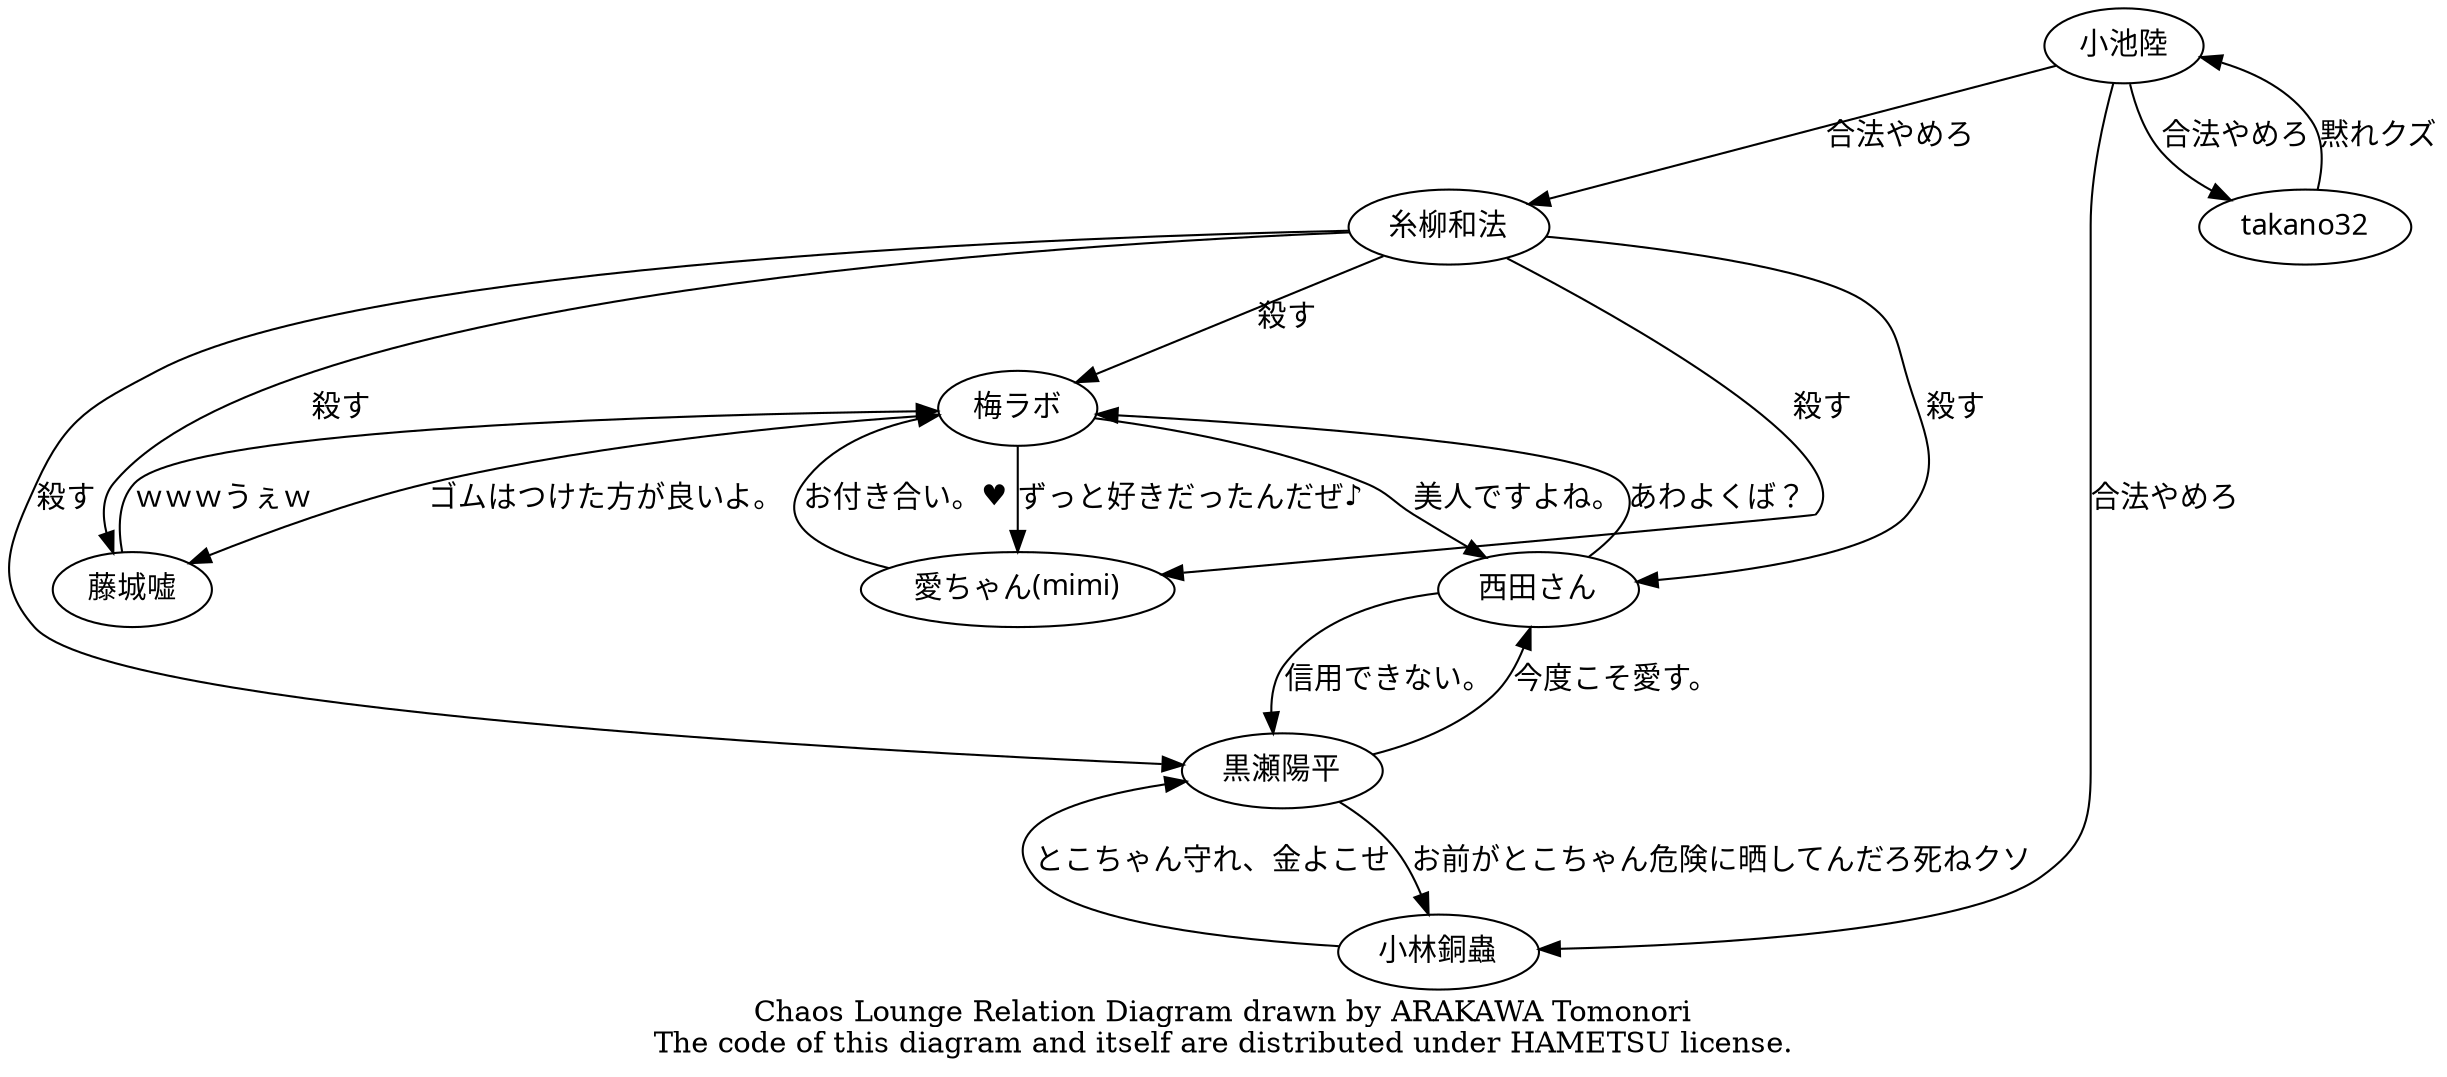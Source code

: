 digraph Chaos {
	node [fontname="MSUIGOTHIC.ttf"];
	梅ラボ   -> 藤城嘘   [label = "ゴムはつけた方が良いよ。"];
  梅ラボ   -> 西田さん [label = "美人ですよね。"];
  梅ラボ -> "愛ちゃん(mimi)" [label = "ずっと好きだったんだぜ♪"];
	藤城嘘   -> 梅ラボ   [label = "ｗｗｗうぇｗ"];
	西田さん -> 梅ラボ   [label = "あわよくば？"];
  西田さん -> 黒瀬陽平 [label = "信用できない。"];
	黒瀬陽平 -> 西田さん [label = "今度こそ愛す。"];
	"愛ちゃん(mimi)" -> 梅ラボ [label = "お付き合い。♥"];
  糸柳和法 -> 梅ラボ  [label = "殺す"];
	糸柳和法 -> 藤城嘘   [label = "殺す"];
	糸柳和法 -> 黒瀬陽平 [label = "殺す"];
	糸柳和法 -> 西田さん [label = "殺す"];
	糸柳和法 -> "愛ちゃん(mimi)" [label = "殺す"];
  小池陸 -> 糸柳和法 [label = "合法やめろ"];
  小池陸 -> takano32 [label = "合法やめろ"];
  小池陸 -> 小林銅蟲 [label = "合法やめろ"];
  小林銅蟲 -> 黒瀬陽平 [label = "とこちゃん守れ、金よこせ"];
  黒瀬陽平 -> 小林銅蟲 [label = "お前がとこちゃん危険に晒してんだろ死ねクソ"];
  takano32 -> 小池陸 [label = "黙れクズ"];
	label = "Chaos Lounge Relation Diagram drawn by ARAKAWA Tomonori\nThe code of this diagram and itself are distributed under HAMETSU license.";
}

